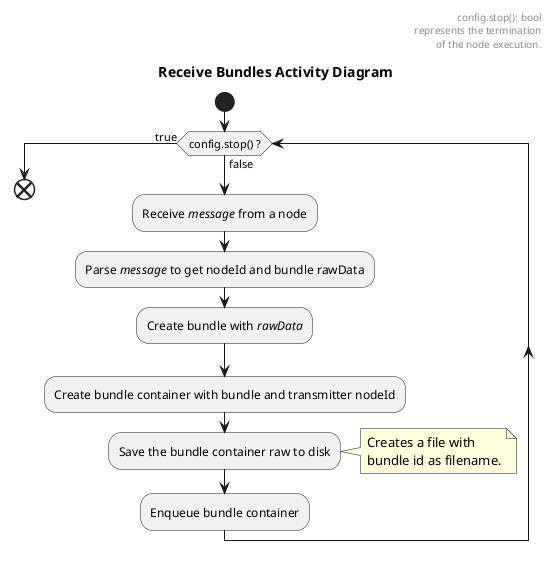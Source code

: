 
@startuml
title Receive Bundles Activity Diagram
start

while (config.stop() ?) is (false)
	:Receive <i>message</i> from a node;
	:Parse <i>message</i> to get nodeId and bundle rawData;
	:Create bundle with <i>rawData</i>;
	:Create bundle container with bundle and transmitter nodeId;
	:Save the bundle container raw to disk;
note right
		Creates a file with
		bundle id as filename.
end note
	:Enqueue bundle container;
endwhile (true)
end

header
	config.stop(): bool
	represents the termination
	of the node execution.
end header

@enduml